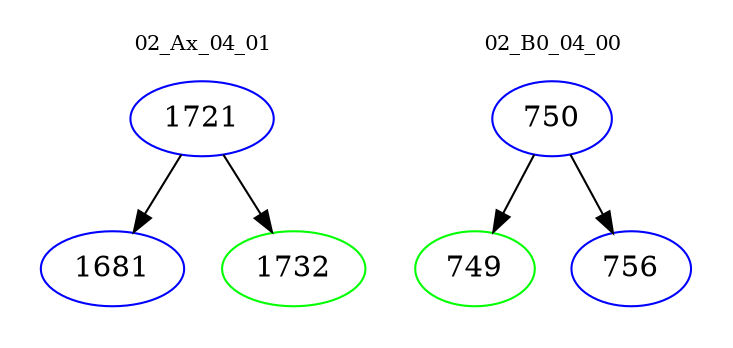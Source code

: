 digraph{
subgraph cluster_0 {
color = white
label = "02_Ax_04_01";
fontsize=10;
T0_1721 [label="1721", color="blue"]
T0_1721 -> T0_1681 [color="black"]
T0_1681 [label="1681", color="blue"]
T0_1721 -> T0_1732 [color="black"]
T0_1732 [label="1732", color="green"]
}
subgraph cluster_1 {
color = white
label = "02_B0_04_00";
fontsize=10;
T1_750 [label="750", color="blue"]
T1_750 -> T1_749 [color="black"]
T1_749 [label="749", color="green"]
T1_750 -> T1_756 [color="black"]
T1_756 [label="756", color="blue"]
}
}
